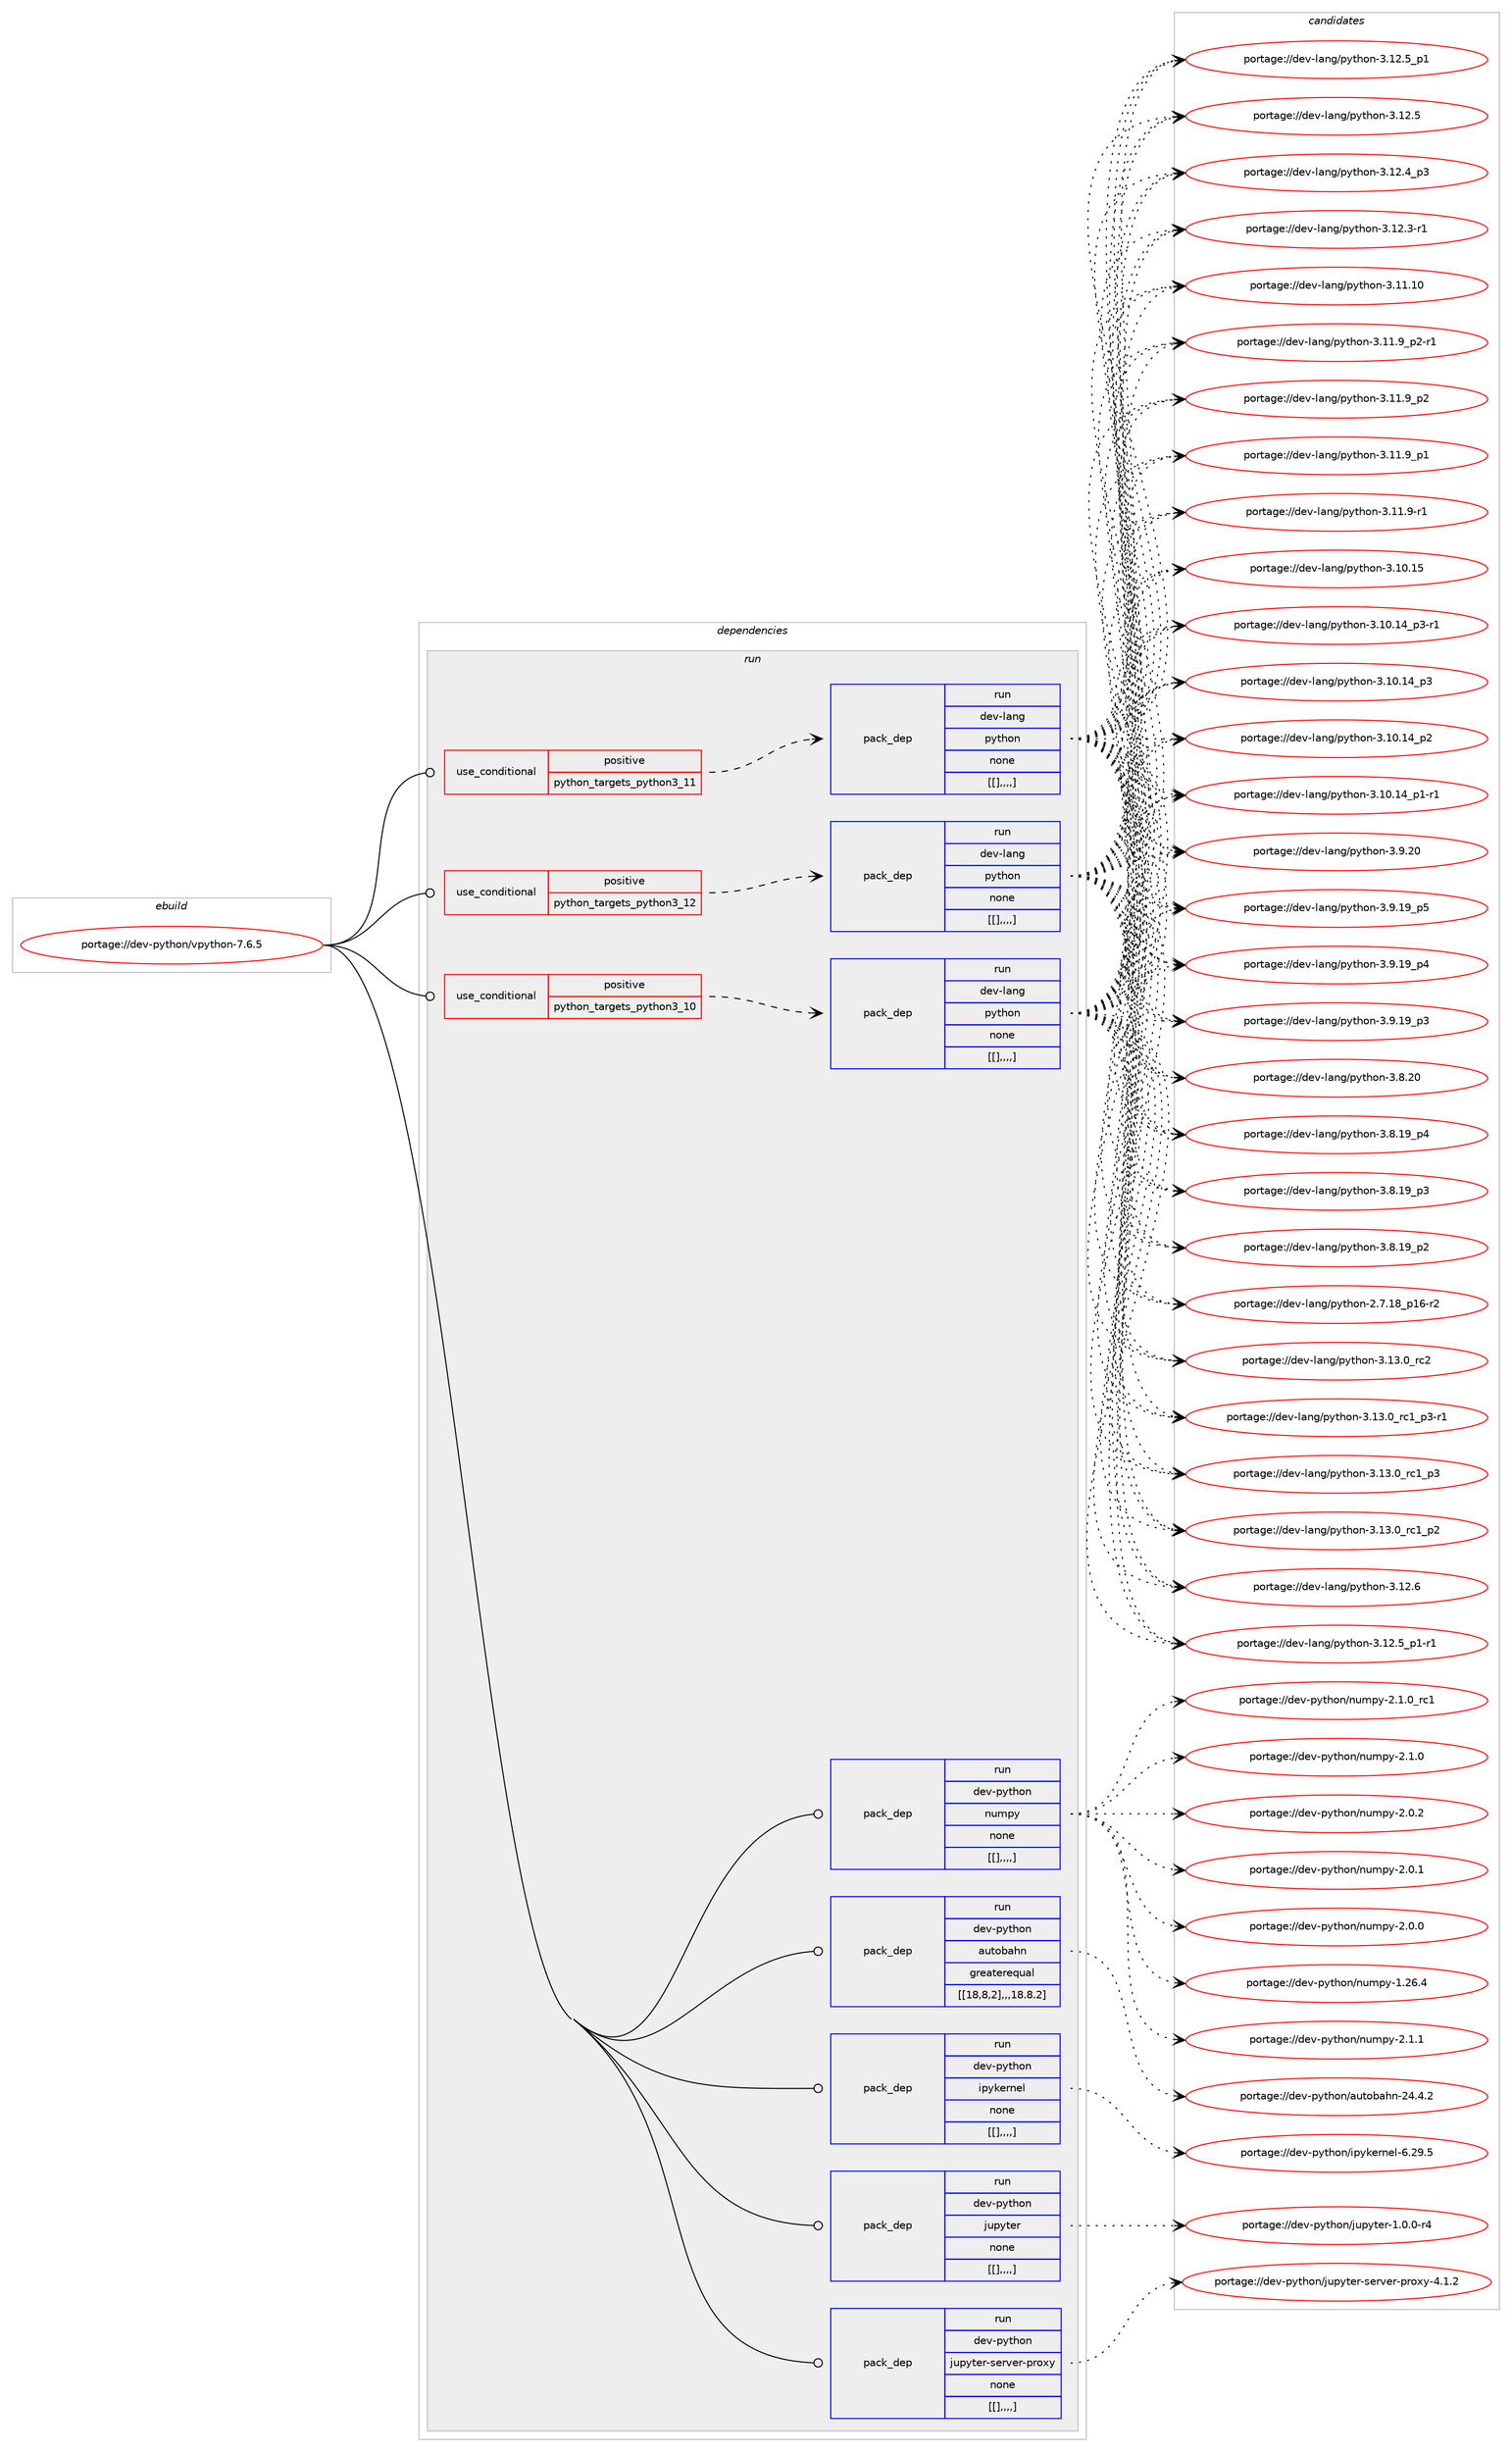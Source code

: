 digraph prolog {

# *************
# Graph options
# *************

newrank=true;
concentrate=true;
compound=true;
graph [rankdir=LR,fontname=Helvetica,fontsize=10,ranksep=1.5];#, ranksep=2.5, nodesep=0.2];
edge  [arrowhead=vee];
node  [fontname=Helvetica,fontsize=10];

# **********
# The ebuild
# **********

subgraph cluster_leftcol {
color=gray;
label=<<i>ebuild</i>>;
id [label="portage://dev-python/vpython-7.6.5", color=red, width=4, href="../dev-python/vpython-7.6.5.svg"];
}

# ****************
# The dependencies
# ****************

subgraph cluster_midcol {
color=gray;
label=<<i>dependencies</i>>;
subgraph cluster_compile {
fillcolor="#eeeeee";
style=filled;
label=<<i>compile</i>>;
}
subgraph cluster_compileandrun {
fillcolor="#eeeeee";
style=filled;
label=<<i>compile and run</i>>;
}
subgraph cluster_run {
fillcolor="#eeeeee";
style=filled;
label=<<i>run</i>>;
subgraph cond42130 {
dependency169399 [label=<<TABLE BORDER="0" CELLBORDER="1" CELLSPACING="0" CELLPADDING="4"><TR><TD ROWSPAN="3" CELLPADDING="10">use_conditional</TD></TR><TR><TD>positive</TD></TR><TR><TD>python_targets_python3_10</TD></TR></TABLE>>, shape=none, color=red];
subgraph pack126003 {
dependency169400 [label=<<TABLE BORDER="0" CELLBORDER="1" CELLSPACING="0" CELLPADDING="4" WIDTH="220"><TR><TD ROWSPAN="6" CELLPADDING="30">pack_dep</TD></TR><TR><TD WIDTH="110">run</TD></TR><TR><TD>dev-lang</TD></TR><TR><TD>python</TD></TR><TR><TD>none</TD></TR><TR><TD>[[],,,,]</TD></TR></TABLE>>, shape=none, color=blue];
}
dependency169399:e -> dependency169400:w [weight=20,style="dashed",arrowhead="vee"];
}
id:e -> dependency169399:w [weight=20,style="solid",arrowhead="odot"];
subgraph cond42131 {
dependency169401 [label=<<TABLE BORDER="0" CELLBORDER="1" CELLSPACING="0" CELLPADDING="4"><TR><TD ROWSPAN="3" CELLPADDING="10">use_conditional</TD></TR><TR><TD>positive</TD></TR><TR><TD>python_targets_python3_11</TD></TR></TABLE>>, shape=none, color=red];
subgraph pack126004 {
dependency169402 [label=<<TABLE BORDER="0" CELLBORDER="1" CELLSPACING="0" CELLPADDING="4" WIDTH="220"><TR><TD ROWSPAN="6" CELLPADDING="30">pack_dep</TD></TR><TR><TD WIDTH="110">run</TD></TR><TR><TD>dev-lang</TD></TR><TR><TD>python</TD></TR><TR><TD>none</TD></TR><TR><TD>[[],,,,]</TD></TR></TABLE>>, shape=none, color=blue];
}
dependency169401:e -> dependency169402:w [weight=20,style="dashed",arrowhead="vee"];
}
id:e -> dependency169401:w [weight=20,style="solid",arrowhead="odot"];
subgraph cond42132 {
dependency169403 [label=<<TABLE BORDER="0" CELLBORDER="1" CELLSPACING="0" CELLPADDING="4"><TR><TD ROWSPAN="3" CELLPADDING="10">use_conditional</TD></TR><TR><TD>positive</TD></TR><TR><TD>python_targets_python3_12</TD></TR></TABLE>>, shape=none, color=red];
subgraph pack126005 {
dependency169404 [label=<<TABLE BORDER="0" CELLBORDER="1" CELLSPACING="0" CELLPADDING="4" WIDTH="220"><TR><TD ROWSPAN="6" CELLPADDING="30">pack_dep</TD></TR><TR><TD WIDTH="110">run</TD></TR><TR><TD>dev-lang</TD></TR><TR><TD>python</TD></TR><TR><TD>none</TD></TR><TR><TD>[[],,,,]</TD></TR></TABLE>>, shape=none, color=blue];
}
dependency169403:e -> dependency169404:w [weight=20,style="dashed",arrowhead="vee"];
}
id:e -> dependency169403:w [weight=20,style="solid",arrowhead="odot"];
subgraph pack126006 {
dependency169405 [label=<<TABLE BORDER="0" CELLBORDER="1" CELLSPACING="0" CELLPADDING="4" WIDTH="220"><TR><TD ROWSPAN="6" CELLPADDING="30">pack_dep</TD></TR><TR><TD WIDTH="110">run</TD></TR><TR><TD>dev-python</TD></TR><TR><TD>autobahn</TD></TR><TR><TD>greaterequal</TD></TR><TR><TD>[[18,8,2],,,18.8.2]</TD></TR></TABLE>>, shape=none, color=blue];
}
id:e -> dependency169405:w [weight=20,style="solid",arrowhead="odot"];
subgraph pack126007 {
dependency169406 [label=<<TABLE BORDER="0" CELLBORDER="1" CELLSPACING="0" CELLPADDING="4" WIDTH="220"><TR><TD ROWSPAN="6" CELLPADDING="30">pack_dep</TD></TR><TR><TD WIDTH="110">run</TD></TR><TR><TD>dev-python</TD></TR><TR><TD>ipykernel</TD></TR><TR><TD>none</TD></TR><TR><TD>[[],,,,]</TD></TR></TABLE>>, shape=none, color=blue];
}
id:e -> dependency169406:w [weight=20,style="solid",arrowhead="odot"];
subgraph pack126008 {
dependency169407 [label=<<TABLE BORDER="0" CELLBORDER="1" CELLSPACING="0" CELLPADDING="4" WIDTH="220"><TR><TD ROWSPAN="6" CELLPADDING="30">pack_dep</TD></TR><TR><TD WIDTH="110">run</TD></TR><TR><TD>dev-python</TD></TR><TR><TD>jupyter</TD></TR><TR><TD>none</TD></TR><TR><TD>[[],,,,]</TD></TR></TABLE>>, shape=none, color=blue];
}
id:e -> dependency169407:w [weight=20,style="solid",arrowhead="odot"];
subgraph pack126009 {
dependency169408 [label=<<TABLE BORDER="0" CELLBORDER="1" CELLSPACING="0" CELLPADDING="4" WIDTH="220"><TR><TD ROWSPAN="6" CELLPADDING="30">pack_dep</TD></TR><TR><TD WIDTH="110">run</TD></TR><TR><TD>dev-python</TD></TR><TR><TD>jupyter-server-proxy</TD></TR><TR><TD>none</TD></TR><TR><TD>[[],,,,]</TD></TR></TABLE>>, shape=none, color=blue];
}
id:e -> dependency169408:w [weight=20,style="solid",arrowhead="odot"];
subgraph pack126010 {
dependency169409 [label=<<TABLE BORDER="0" CELLBORDER="1" CELLSPACING="0" CELLPADDING="4" WIDTH="220"><TR><TD ROWSPAN="6" CELLPADDING="30">pack_dep</TD></TR><TR><TD WIDTH="110">run</TD></TR><TR><TD>dev-python</TD></TR><TR><TD>numpy</TD></TR><TR><TD>none</TD></TR><TR><TD>[[],,,,]</TD></TR></TABLE>>, shape=none, color=blue];
}
id:e -> dependency169409:w [weight=20,style="solid",arrowhead="odot"];
}
}

# **************
# The candidates
# **************

subgraph cluster_choices {
rank=same;
color=gray;
label=<<i>candidates</i>>;

subgraph choice126003 {
color=black;
nodesep=1;
choice10010111845108971101034711212111610411111045514649514648951149950 [label="portage://dev-lang/python-3.13.0_rc2", color=red, width=4,href="../dev-lang/python-3.13.0_rc2.svg"];
choice1001011184510897110103471121211161041111104551464951464895114994995112514511449 [label="portage://dev-lang/python-3.13.0_rc1_p3-r1", color=red, width=4,href="../dev-lang/python-3.13.0_rc1_p3-r1.svg"];
choice100101118451089711010347112121116104111110455146495146489511499499511251 [label="portage://dev-lang/python-3.13.0_rc1_p3", color=red, width=4,href="../dev-lang/python-3.13.0_rc1_p3.svg"];
choice100101118451089711010347112121116104111110455146495146489511499499511250 [label="portage://dev-lang/python-3.13.0_rc1_p2", color=red, width=4,href="../dev-lang/python-3.13.0_rc1_p2.svg"];
choice10010111845108971101034711212111610411111045514649504654 [label="portage://dev-lang/python-3.12.6", color=red, width=4,href="../dev-lang/python-3.12.6.svg"];
choice1001011184510897110103471121211161041111104551464950465395112494511449 [label="portage://dev-lang/python-3.12.5_p1-r1", color=red, width=4,href="../dev-lang/python-3.12.5_p1-r1.svg"];
choice100101118451089711010347112121116104111110455146495046539511249 [label="portage://dev-lang/python-3.12.5_p1", color=red, width=4,href="../dev-lang/python-3.12.5_p1.svg"];
choice10010111845108971101034711212111610411111045514649504653 [label="portage://dev-lang/python-3.12.5", color=red, width=4,href="../dev-lang/python-3.12.5.svg"];
choice100101118451089711010347112121116104111110455146495046529511251 [label="portage://dev-lang/python-3.12.4_p3", color=red, width=4,href="../dev-lang/python-3.12.4_p3.svg"];
choice100101118451089711010347112121116104111110455146495046514511449 [label="portage://dev-lang/python-3.12.3-r1", color=red, width=4,href="../dev-lang/python-3.12.3-r1.svg"];
choice1001011184510897110103471121211161041111104551464949464948 [label="portage://dev-lang/python-3.11.10", color=red, width=4,href="../dev-lang/python-3.11.10.svg"];
choice1001011184510897110103471121211161041111104551464949465795112504511449 [label="portage://dev-lang/python-3.11.9_p2-r1", color=red, width=4,href="../dev-lang/python-3.11.9_p2-r1.svg"];
choice100101118451089711010347112121116104111110455146494946579511250 [label="portage://dev-lang/python-3.11.9_p2", color=red, width=4,href="../dev-lang/python-3.11.9_p2.svg"];
choice100101118451089711010347112121116104111110455146494946579511249 [label="portage://dev-lang/python-3.11.9_p1", color=red, width=4,href="../dev-lang/python-3.11.9_p1.svg"];
choice100101118451089711010347112121116104111110455146494946574511449 [label="portage://dev-lang/python-3.11.9-r1", color=red, width=4,href="../dev-lang/python-3.11.9-r1.svg"];
choice1001011184510897110103471121211161041111104551464948464953 [label="portage://dev-lang/python-3.10.15", color=red, width=4,href="../dev-lang/python-3.10.15.svg"];
choice100101118451089711010347112121116104111110455146494846495295112514511449 [label="portage://dev-lang/python-3.10.14_p3-r1", color=red, width=4,href="../dev-lang/python-3.10.14_p3-r1.svg"];
choice10010111845108971101034711212111610411111045514649484649529511251 [label="portage://dev-lang/python-3.10.14_p3", color=red, width=4,href="../dev-lang/python-3.10.14_p3.svg"];
choice10010111845108971101034711212111610411111045514649484649529511250 [label="portage://dev-lang/python-3.10.14_p2", color=red, width=4,href="../dev-lang/python-3.10.14_p2.svg"];
choice100101118451089711010347112121116104111110455146494846495295112494511449 [label="portage://dev-lang/python-3.10.14_p1-r1", color=red, width=4,href="../dev-lang/python-3.10.14_p1-r1.svg"];
choice10010111845108971101034711212111610411111045514657465048 [label="portage://dev-lang/python-3.9.20", color=red, width=4,href="../dev-lang/python-3.9.20.svg"];
choice100101118451089711010347112121116104111110455146574649579511253 [label="portage://dev-lang/python-3.9.19_p5", color=red, width=4,href="../dev-lang/python-3.9.19_p5.svg"];
choice100101118451089711010347112121116104111110455146574649579511252 [label="portage://dev-lang/python-3.9.19_p4", color=red, width=4,href="../dev-lang/python-3.9.19_p4.svg"];
choice100101118451089711010347112121116104111110455146574649579511251 [label="portage://dev-lang/python-3.9.19_p3", color=red, width=4,href="../dev-lang/python-3.9.19_p3.svg"];
choice10010111845108971101034711212111610411111045514656465048 [label="portage://dev-lang/python-3.8.20", color=red, width=4,href="../dev-lang/python-3.8.20.svg"];
choice100101118451089711010347112121116104111110455146564649579511252 [label="portage://dev-lang/python-3.8.19_p4", color=red, width=4,href="../dev-lang/python-3.8.19_p4.svg"];
choice100101118451089711010347112121116104111110455146564649579511251 [label="portage://dev-lang/python-3.8.19_p3", color=red, width=4,href="../dev-lang/python-3.8.19_p3.svg"];
choice100101118451089711010347112121116104111110455146564649579511250 [label="portage://dev-lang/python-3.8.19_p2", color=red, width=4,href="../dev-lang/python-3.8.19_p2.svg"];
choice100101118451089711010347112121116104111110455046554649569511249544511450 [label="portage://dev-lang/python-2.7.18_p16-r2", color=red, width=4,href="../dev-lang/python-2.7.18_p16-r2.svg"];
dependency169400:e -> choice10010111845108971101034711212111610411111045514649514648951149950:w [style=dotted,weight="100"];
dependency169400:e -> choice1001011184510897110103471121211161041111104551464951464895114994995112514511449:w [style=dotted,weight="100"];
dependency169400:e -> choice100101118451089711010347112121116104111110455146495146489511499499511251:w [style=dotted,weight="100"];
dependency169400:e -> choice100101118451089711010347112121116104111110455146495146489511499499511250:w [style=dotted,weight="100"];
dependency169400:e -> choice10010111845108971101034711212111610411111045514649504654:w [style=dotted,weight="100"];
dependency169400:e -> choice1001011184510897110103471121211161041111104551464950465395112494511449:w [style=dotted,weight="100"];
dependency169400:e -> choice100101118451089711010347112121116104111110455146495046539511249:w [style=dotted,weight="100"];
dependency169400:e -> choice10010111845108971101034711212111610411111045514649504653:w [style=dotted,weight="100"];
dependency169400:e -> choice100101118451089711010347112121116104111110455146495046529511251:w [style=dotted,weight="100"];
dependency169400:e -> choice100101118451089711010347112121116104111110455146495046514511449:w [style=dotted,weight="100"];
dependency169400:e -> choice1001011184510897110103471121211161041111104551464949464948:w [style=dotted,weight="100"];
dependency169400:e -> choice1001011184510897110103471121211161041111104551464949465795112504511449:w [style=dotted,weight="100"];
dependency169400:e -> choice100101118451089711010347112121116104111110455146494946579511250:w [style=dotted,weight="100"];
dependency169400:e -> choice100101118451089711010347112121116104111110455146494946579511249:w [style=dotted,weight="100"];
dependency169400:e -> choice100101118451089711010347112121116104111110455146494946574511449:w [style=dotted,weight="100"];
dependency169400:e -> choice1001011184510897110103471121211161041111104551464948464953:w [style=dotted,weight="100"];
dependency169400:e -> choice100101118451089711010347112121116104111110455146494846495295112514511449:w [style=dotted,weight="100"];
dependency169400:e -> choice10010111845108971101034711212111610411111045514649484649529511251:w [style=dotted,weight="100"];
dependency169400:e -> choice10010111845108971101034711212111610411111045514649484649529511250:w [style=dotted,weight="100"];
dependency169400:e -> choice100101118451089711010347112121116104111110455146494846495295112494511449:w [style=dotted,weight="100"];
dependency169400:e -> choice10010111845108971101034711212111610411111045514657465048:w [style=dotted,weight="100"];
dependency169400:e -> choice100101118451089711010347112121116104111110455146574649579511253:w [style=dotted,weight="100"];
dependency169400:e -> choice100101118451089711010347112121116104111110455146574649579511252:w [style=dotted,weight="100"];
dependency169400:e -> choice100101118451089711010347112121116104111110455146574649579511251:w [style=dotted,weight="100"];
dependency169400:e -> choice10010111845108971101034711212111610411111045514656465048:w [style=dotted,weight="100"];
dependency169400:e -> choice100101118451089711010347112121116104111110455146564649579511252:w [style=dotted,weight="100"];
dependency169400:e -> choice100101118451089711010347112121116104111110455146564649579511251:w [style=dotted,weight="100"];
dependency169400:e -> choice100101118451089711010347112121116104111110455146564649579511250:w [style=dotted,weight="100"];
dependency169400:e -> choice100101118451089711010347112121116104111110455046554649569511249544511450:w [style=dotted,weight="100"];
}
subgraph choice126004 {
color=black;
nodesep=1;
choice10010111845108971101034711212111610411111045514649514648951149950 [label="portage://dev-lang/python-3.13.0_rc2", color=red, width=4,href="../dev-lang/python-3.13.0_rc2.svg"];
choice1001011184510897110103471121211161041111104551464951464895114994995112514511449 [label="portage://dev-lang/python-3.13.0_rc1_p3-r1", color=red, width=4,href="../dev-lang/python-3.13.0_rc1_p3-r1.svg"];
choice100101118451089711010347112121116104111110455146495146489511499499511251 [label="portage://dev-lang/python-3.13.0_rc1_p3", color=red, width=4,href="../dev-lang/python-3.13.0_rc1_p3.svg"];
choice100101118451089711010347112121116104111110455146495146489511499499511250 [label="portage://dev-lang/python-3.13.0_rc1_p2", color=red, width=4,href="../dev-lang/python-3.13.0_rc1_p2.svg"];
choice10010111845108971101034711212111610411111045514649504654 [label="portage://dev-lang/python-3.12.6", color=red, width=4,href="../dev-lang/python-3.12.6.svg"];
choice1001011184510897110103471121211161041111104551464950465395112494511449 [label="portage://dev-lang/python-3.12.5_p1-r1", color=red, width=4,href="../dev-lang/python-3.12.5_p1-r1.svg"];
choice100101118451089711010347112121116104111110455146495046539511249 [label="portage://dev-lang/python-3.12.5_p1", color=red, width=4,href="../dev-lang/python-3.12.5_p1.svg"];
choice10010111845108971101034711212111610411111045514649504653 [label="portage://dev-lang/python-3.12.5", color=red, width=4,href="../dev-lang/python-3.12.5.svg"];
choice100101118451089711010347112121116104111110455146495046529511251 [label="portage://dev-lang/python-3.12.4_p3", color=red, width=4,href="../dev-lang/python-3.12.4_p3.svg"];
choice100101118451089711010347112121116104111110455146495046514511449 [label="portage://dev-lang/python-3.12.3-r1", color=red, width=4,href="../dev-lang/python-3.12.3-r1.svg"];
choice1001011184510897110103471121211161041111104551464949464948 [label="portage://dev-lang/python-3.11.10", color=red, width=4,href="../dev-lang/python-3.11.10.svg"];
choice1001011184510897110103471121211161041111104551464949465795112504511449 [label="portage://dev-lang/python-3.11.9_p2-r1", color=red, width=4,href="../dev-lang/python-3.11.9_p2-r1.svg"];
choice100101118451089711010347112121116104111110455146494946579511250 [label="portage://dev-lang/python-3.11.9_p2", color=red, width=4,href="../dev-lang/python-3.11.9_p2.svg"];
choice100101118451089711010347112121116104111110455146494946579511249 [label="portage://dev-lang/python-3.11.9_p1", color=red, width=4,href="../dev-lang/python-3.11.9_p1.svg"];
choice100101118451089711010347112121116104111110455146494946574511449 [label="portage://dev-lang/python-3.11.9-r1", color=red, width=4,href="../dev-lang/python-3.11.9-r1.svg"];
choice1001011184510897110103471121211161041111104551464948464953 [label="portage://dev-lang/python-3.10.15", color=red, width=4,href="../dev-lang/python-3.10.15.svg"];
choice100101118451089711010347112121116104111110455146494846495295112514511449 [label="portage://dev-lang/python-3.10.14_p3-r1", color=red, width=4,href="../dev-lang/python-3.10.14_p3-r1.svg"];
choice10010111845108971101034711212111610411111045514649484649529511251 [label="portage://dev-lang/python-3.10.14_p3", color=red, width=4,href="../dev-lang/python-3.10.14_p3.svg"];
choice10010111845108971101034711212111610411111045514649484649529511250 [label="portage://dev-lang/python-3.10.14_p2", color=red, width=4,href="../dev-lang/python-3.10.14_p2.svg"];
choice100101118451089711010347112121116104111110455146494846495295112494511449 [label="portage://dev-lang/python-3.10.14_p1-r1", color=red, width=4,href="../dev-lang/python-3.10.14_p1-r1.svg"];
choice10010111845108971101034711212111610411111045514657465048 [label="portage://dev-lang/python-3.9.20", color=red, width=4,href="../dev-lang/python-3.9.20.svg"];
choice100101118451089711010347112121116104111110455146574649579511253 [label="portage://dev-lang/python-3.9.19_p5", color=red, width=4,href="../dev-lang/python-3.9.19_p5.svg"];
choice100101118451089711010347112121116104111110455146574649579511252 [label="portage://dev-lang/python-3.9.19_p4", color=red, width=4,href="../dev-lang/python-3.9.19_p4.svg"];
choice100101118451089711010347112121116104111110455146574649579511251 [label="portage://dev-lang/python-3.9.19_p3", color=red, width=4,href="../dev-lang/python-3.9.19_p3.svg"];
choice10010111845108971101034711212111610411111045514656465048 [label="portage://dev-lang/python-3.8.20", color=red, width=4,href="../dev-lang/python-3.8.20.svg"];
choice100101118451089711010347112121116104111110455146564649579511252 [label="portage://dev-lang/python-3.8.19_p4", color=red, width=4,href="../dev-lang/python-3.8.19_p4.svg"];
choice100101118451089711010347112121116104111110455146564649579511251 [label="portage://dev-lang/python-3.8.19_p3", color=red, width=4,href="../dev-lang/python-3.8.19_p3.svg"];
choice100101118451089711010347112121116104111110455146564649579511250 [label="portage://dev-lang/python-3.8.19_p2", color=red, width=4,href="../dev-lang/python-3.8.19_p2.svg"];
choice100101118451089711010347112121116104111110455046554649569511249544511450 [label="portage://dev-lang/python-2.7.18_p16-r2", color=red, width=4,href="../dev-lang/python-2.7.18_p16-r2.svg"];
dependency169402:e -> choice10010111845108971101034711212111610411111045514649514648951149950:w [style=dotted,weight="100"];
dependency169402:e -> choice1001011184510897110103471121211161041111104551464951464895114994995112514511449:w [style=dotted,weight="100"];
dependency169402:e -> choice100101118451089711010347112121116104111110455146495146489511499499511251:w [style=dotted,weight="100"];
dependency169402:e -> choice100101118451089711010347112121116104111110455146495146489511499499511250:w [style=dotted,weight="100"];
dependency169402:e -> choice10010111845108971101034711212111610411111045514649504654:w [style=dotted,weight="100"];
dependency169402:e -> choice1001011184510897110103471121211161041111104551464950465395112494511449:w [style=dotted,weight="100"];
dependency169402:e -> choice100101118451089711010347112121116104111110455146495046539511249:w [style=dotted,weight="100"];
dependency169402:e -> choice10010111845108971101034711212111610411111045514649504653:w [style=dotted,weight="100"];
dependency169402:e -> choice100101118451089711010347112121116104111110455146495046529511251:w [style=dotted,weight="100"];
dependency169402:e -> choice100101118451089711010347112121116104111110455146495046514511449:w [style=dotted,weight="100"];
dependency169402:e -> choice1001011184510897110103471121211161041111104551464949464948:w [style=dotted,weight="100"];
dependency169402:e -> choice1001011184510897110103471121211161041111104551464949465795112504511449:w [style=dotted,weight="100"];
dependency169402:e -> choice100101118451089711010347112121116104111110455146494946579511250:w [style=dotted,weight="100"];
dependency169402:e -> choice100101118451089711010347112121116104111110455146494946579511249:w [style=dotted,weight="100"];
dependency169402:e -> choice100101118451089711010347112121116104111110455146494946574511449:w [style=dotted,weight="100"];
dependency169402:e -> choice1001011184510897110103471121211161041111104551464948464953:w [style=dotted,weight="100"];
dependency169402:e -> choice100101118451089711010347112121116104111110455146494846495295112514511449:w [style=dotted,weight="100"];
dependency169402:e -> choice10010111845108971101034711212111610411111045514649484649529511251:w [style=dotted,weight="100"];
dependency169402:e -> choice10010111845108971101034711212111610411111045514649484649529511250:w [style=dotted,weight="100"];
dependency169402:e -> choice100101118451089711010347112121116104111110455146494846495295112494511449:w [style=dotted,weight="100"];
dependency169402:e -> choice10010111845108971101034711212111610411111045514657465048:w [style=dotted,weight="100"];
dependency169402:e -> choice100101118451089711010347112121116104111110455146574649579511253:w [style=dotted,weight="100"];
dependency169402:e -> choice100101118451089711010347112121116104111110455146574649579511252:w [style=dotted,weight="100"];
dependency169402:e -> choice100101118451089711010347112121116104111110455146574649579511251:w [style=dotted,weight="100"];
dependency169402:e -> choice10010111845108971101034711212111610411111045514656465048:w [style=dotted,weight="100"];
dependency169402:e -> choice100101118451089711010347112121116104111110455146564649579511252:w [style=dotted,weight="100"];
dependency169402:e -> choice100101118451089711010347112121116104111110455146564649579511251:w [style=dotted,weight="100"];
dependency169402:e -> choice100101118451089711010347112121116104111110455146564649579511250:w [style=dotted,weight="100"];
dependency169402:e -> choice100101118451089711010347112121116104111110455046554649569511249544511450:w [style=dotted,weight="100"];
}
subgraph choice126005 {
color=black;
nodesep=1;
choice10010111845108971101034711212111610411111045514649514648951149950 [label="portage://dev-lang/python-3.13.0_rc2", color=red, width=4,href="../dev-lang/python-3.13.0_rc2.svg"];
choice1001011184510897110103471121211161041111104551464951464895114994995112514511449 [label="portage://dev-lang/python-3.13.0_rc1_p3-r1", color=red, width=4,href="../dev-lang/python-3.13.0_rc1_p3-r1.svg"];
choice100101118451089711010347112121116104111110455146495146489511499499511251 [label="portage://dev-lang/python-3.13.0_rc1_p3", color=red, width=4,href="../dev-lang/python-3.13.0_rc1_p3.svg"];
choice100101118451089711010347112121116104111110455146495146489511499499511250 [label="portage://dev-lang/python-3.13.0_rc1_p2", color=red, width=4,href="../dev-lang/python-3.13.0_rc1_p2.svg"];
choice10010111845108971101034711212111610411111045514649504654 [label="portage://dev-lang/python-3.12.6", color=red, width=4,href="../dev-lang/python-3.12.6.svg"];
choice1001011184510897110103471121211161041111104551464950465395112494511449 [label="portage://dev-lang/python-3.12.5_p1-r1", color=red, width=4,href="../dev-lang/python-3.12.5_p1-r1.svg"];
choice100101118451089711010347112121116104111110455146495046539511249 [label="portage://dev-lang/python-3.12.5_p1", color=red, width=4,href="../dev-lang/python-3.12.5_p1.svg"];
choice10010111845108971101034711212111610411111045514649504653 [label="portage://dev-lang/python-3.12.5", color=red, width=4,href="../dev-lang/python-3.12.5.svg"];
choice100101118451089711010347112121116104111110455146495046529511251 [label="portage://dev-lang/python-3.12.4_p3", color=red, width=4,href="../dev-lang/python-3.12.4_p3.svg"];
choice100101118451089711010347112121116104111110455146495046514511449 [label="portage://dev-lang/python-3.12.3-r1", color=red, width=4,href="../dev-lang/python-3.12.3-r1.svg"];
choice1001011184510897110103471121211161041111104551464949464948 [label="portage://dev-lang/python-3.11.10", color=red, width=4,href="../dev-lang/python-3.11.10.svg"];
choice1001011184510897110103471121211161041111104551464949465795112504511449 [label="portage://dev-lang/python-3.11.9_p2-r1", color=red, width=4,href="../dev-lang/python-3.11.9_p2-r1.svg"];
choice100101118451089711010347112121116104111110455146494946579511250 [label="portage://dev-lang/python-3.11.9_p2", color=red, width=4,href="../dev-lang/python-3.11.9_p2.svg"];
choice100101118451089711010347112121116104111110455146494946579511249 [label="portage://dev-lang/python-3.11.9_p1", color=red, width=4,href="../dev-lang/python-3.11.9_p1.svg"];
choice100101118451089711010347112121116104111110455146494946574511449 [label="portage://dev-lang/python-3.11.9-r1", color=red, width=4,href="../dev-lang/python-3.11.9-r1.svg"];
choice1001011184510897110103471121211161041111104551464948464953 [label="portage://dev-lang/python-3.10.15", color=red, width=4,href="../dev-lang/python-3.10.15.svg"];
choice100101118451089711010347112121116104111110455146494846495295112514511449 [label="portage://dev-lang/python-3.10.14_p3-r1", color=red, width=4,href="../dev-lang/python-3.10.14_p3-r1.svg"];
choice10010111845108971101034711212111610411111045514649484649529511251 [label="portage://dev-lang/python-3.10.14_p3", color=red, width=4,href="../dev-lang/python-3.10.14_p3.svg"];
choice10010111845108971101034711212111610411111045514649484649529511250 [label="portage://dev-lang/python-3.10.14_p2", color=red, width=4,href="../dev-lang/python-3.10.14_p2.svg"];
choice100101118451089711010347112121116104111110455146494846495295112494511449 [label="portage://dev-lang/python-3.10.14_p1-r1", color=red, width=4,href="../dev-lang/python-3.10.14_p1-r1.svg"];
choice10010111845108971101034711212111610411111045514657465048 [label="portage://dev-lang/python-3.9.20", color=red, width=4,href="../dev-lang/python-3.9.20.svg"];
choice100101118451089711010347112121116104111110455146574649579511253 [label="portage://dev-lang/python-3.9.19_p5", color=red, width=4,href="../dev-lang/python-3.9.19_p5.svg"];
choice100101118451089711010347112121116104111110455146574649579511252 [label="portage://dev-lang/python-3.9.19_p4", color=red, width=4,href="../dev-lang/python-3.9.19_p4.svg"];
choice100101118451089711010347112121116104111110455146574649579511251 [label="portage://dev-lang/python-3.9.19_p3", color=red, width=4,href="../dev-lang/python-3.9.19_p3.svg"];
choice10010111845108971101034711212111610411111045514656465048 [label="portage://dev-lang/python-3.8.20", color=red, width=4,href="../dev-lang/python-3.8.20.svg"];
choice100101118451089711010347112121116104111110455146564649579511252 [label="portage://dev-lang/python-3.8.19_p4", color=red, width=4,href="../dev-lang/python-3.8.19_p4.svg"];
choice100101118451089711010347112121116104111110455146564649579511251 [label="portage://dev-lang/python-3.8.19_p3", color=red, width=4,href="../dev-lang/python-3.8.19_p3.svg"];
choice100101118451089711010347112121116104111110455146564649579511250 [label="portage://dev-lang/python-3.8.19_p2", color=red, width=4,href="../dev-lang/python-3.8.19_p2.svg"];
choice100101118451089711010347112121116104111110455046554649569511249544511450 [label="portage://dev-lang/python-2.7.18_p16-r2", color=red, width=4,href="../dev-lang/python-2.7.18_p16-r2.svg"];
dependency169404:e -> choice10010111845108971101034711212111610411111045514649514648951149950:w [style=dotted,weight="100"];
dependency169404:e -> choice1001011184510897110103471121211161041111104551464951464895114994995112514511449:w [style=dotted,weight="100"];
dependency169404:e -> choice100101118451089711010347112121116104111110455146495146489511499499511251:w [style=dotted,weight="100"];
dependency169404:e -> choice100101118451089711010347112121116104111110455146495146489511499499511250:w [style=dotted,weight="100"];
dependency169404:e -> choice10010111845108971101034711212111610411111045514649504654:w [style=dotted,weight="100"];
dependency169404:e -> choice1001011184510897110103471121211161041111104551464950465395112494511449:w [style=dotted,weight="100"];
dependency169404:e -> choice100101118451089711010347112121116104111110455146495046539511249:w [style=dotted,weight="100"];
dependency169404:e -> choice10010111845108971101034711212111610411111045514649504653:w [style=dotted,weight="100"];
dependency169404:e -> choice100101118451089711010347112121116104111110455146495046529511251:w [style=dotted,weight="100"];
dependency169404:e -> choice100101118451089711010347112121116104111110455146495046514511449:w [style=dotted,weight="100"];
dependency169404:e -> choice1001011184510897110103471121211161041111104551464949464948:w [style=dotted,weight="100"];
dependency169404:e -> choice1001011184510897110103471121211161041111104551464949465795112504511449:w [style=dotted,weight="100"];
dependency169404:e -> choice100101118451089711010347112121116104111110455146494946579511250:w [style=dotted,weight="100"];
dependency169404:e -> choice100101118451089711010347112121116104111110455146494946579511249:w [style=dotted,weight="100"];
dependency169404:e -> choice100101118451089711010347112121116104111110455146494946574511449:w [style=dotted,weight="100"];
dependency169404:e -> choice1001011184510897110103471121211161041111104551464948464953:w [style=dotted,weight="100"];
dependency169404:e -> choice100101118451089711010347112121116104111110455146494846495295112514511449:w [style=dotted,weight="100"];
dependency169404:e -> choice10010111845108971101034711212111610411111045514649484649529511251:w [style=dotted,weight="100"];
dependency169404:e -> choice10010111845108971101034711212111610411111045514649484649529511250:w [style=dotted,weight="100"];
dependency169404:e -> choice100101118451089711010347112121116104111110455146494846495295112494511449:w [style=dotted,weight="100"];
dependency169404:e -> choice10010111845108971101034711212111610411111045514657465048:w [style=dotted,weight="100"];
dependency169404:e -> choice100101118451089711010347112121116104111110455146574649579511253:w [style=dotted,weight="100"];
dependency169404:e -> choice100101118451089711010347112121116104111110455146574649579511252:w [style=dotted,weight="100"];
dependency169404:e -> choice100101118451089711010347112121116104111110455146574649579511251:w [style=dotted,weight="100"];
dependency169404:e -> choice10010111845108971101034711212111610411111045514656465048:w [style=dotted,weight="100"];
dependency169404:e -> choice100101118451089711010347112121116104111110455146564649579511252:w [style=dotted,weight="100"];
dependency169404:e -> choice100101118451089711010347112121116104111110455146564649579511251:w [style=dotted,weight="100"];
dependency169404:e -> choice100101118451089711010347112121116104111110455146564649579511250:w [style=dotted,weight="100"];
dependency169404:e -> choice100101118451089711010347112121116104111110455046554649569511249544511450:w [style=dotted,weight="100"];
}
subgraph choice126006 {
color=black;
nodesep=1;
choice100101118451121211161041111104797117116111989710411045505246524650 [label="portage://dev-python/autobahn-24.4.2", color=red, width=4,href="../dev-python/autobahn-24.4.2.svg"];
dependency169405:e -> choice100101118451121211161041111104797117116111989710411045505246524650:w [style=dotted,weight="100"];
}
subgraph choice126007 {
color=black;
nodesep=1;
choice100101118451121211161041111104710511212110710111411010110845544650574653 [label="portage://dev-python/ipykernel-6.29.5", color=red, width=4,href="../dev-python/ipykernel-6.29.5.svg"];
dependency169406:e -> choice100101118451121211161041111104710511212110710111411010110845544650574653:w [style=dotted,weight="100"];
}
subgraph choice126008 {
color=black;
nodesep=1;
choice10010111845112121116104111110471061171121211161011144549464846484511452 [label="portage://dev-python/jupyter-1.0.0-r4", color=red, width=4,href="../dev-python/jupyter-1.0.0-r4.svg"];
dependency169407:e -> choice10010111845112121116104111110471061171121211161011144549464846484511452:w [style=dotted,weight="100"];
}
subgraph choice126009 {
color=black;
nodesep=1;
choice10010111845112121116104111110471061171121211161011144511510111411810111445112114111120121455246494650 [label="portage://dev-python/jupyter-server-proxy-4.1.2", color=red, width=4,href="../dev-python/jupyter-server-proxy-4.1.2.svg"];
dependency169408:e -> choice10010111845112121116104111110471061171121211161011144511510111411810111445112114111120121455246494650:w [style=dotted,weight="100"];
}
subgraph choice126010 {
color=black;
nodesep=1;
choice1001011184511212111610411111047110117109112121455046494649 [label="portage://dev-python/numpy-2.1.1", color=red, width=4,href="../dev-python/numpy-2.1.1.svg"];
choice1001011184511212111610411111047110117109112121455046494648951149949 [label="portage://dev-python/numpy-2.1.0_rc1", color=red, width=4,href="../dev-python/numpy-2.1.0_rc1.svg"];
choice1001011184511212111610411111047110117109112121455046494648 [label="portage://dev-python/numpy-2.1.0", color=red, width=4,href="../dev-python/numpy-2.1.0.svg"];
choice1001011184511212111610411111047110117109112121455046484650 [label="portage://dev-python/numpy-2.0.2", color=red, width=4,href="../dev-python/numpy-2.0.2.svg"];
choice1001011184511212111610411111047110117109112121455046484649 [label="portage://dev-python/numpy-2.0.1", color=red, width=4,href="../dev-python/numpy-2.0.1.svg"];
choice1001011184511212111610411111047110117109112121455046484648 [label="portage://dev-python/numpy-2.0.0", color=red, width=4,href="../dev-python/numpy-2.0.0.svg"];
choice100101118451121211161041111104711011710911212145494650544652 [label="portage://dev-python/numpy-1.26.4", color=red, width=4,href="../dev-python/numpy-1.26.4.svg"];
dependency169409:e -> choice1001011184511212111610411111047110117109112121455046494649:w [style=dotted,weight="100"];
dependency169409:e -> choice1001011184511212111610411111047110117109112121455046494648951149949:w [style=dotted,weight="100"];
dependency169409:e -> choice1001011184511212111610411111047110117109112121455046494648:w [style=dotted,weight="100"];
dependency169409:e -> choice1001011184511212111610411111047110117109112121455046484650:w [style=dotted,weight="100"];
dependency169409:e -> choice1001011184511212111610411111047110117109112121455046484649:w [style=dotted,weight="100"];
dependency169409:e -> choice1001011184511212111610411111047110117109112121455046484648:w [style=dotted,weight="100"];
dependency169409:e -> choice100101118451121211161041111104711011710911212145494650544652:w [style=dotted,weight="100"];
}
}

}
